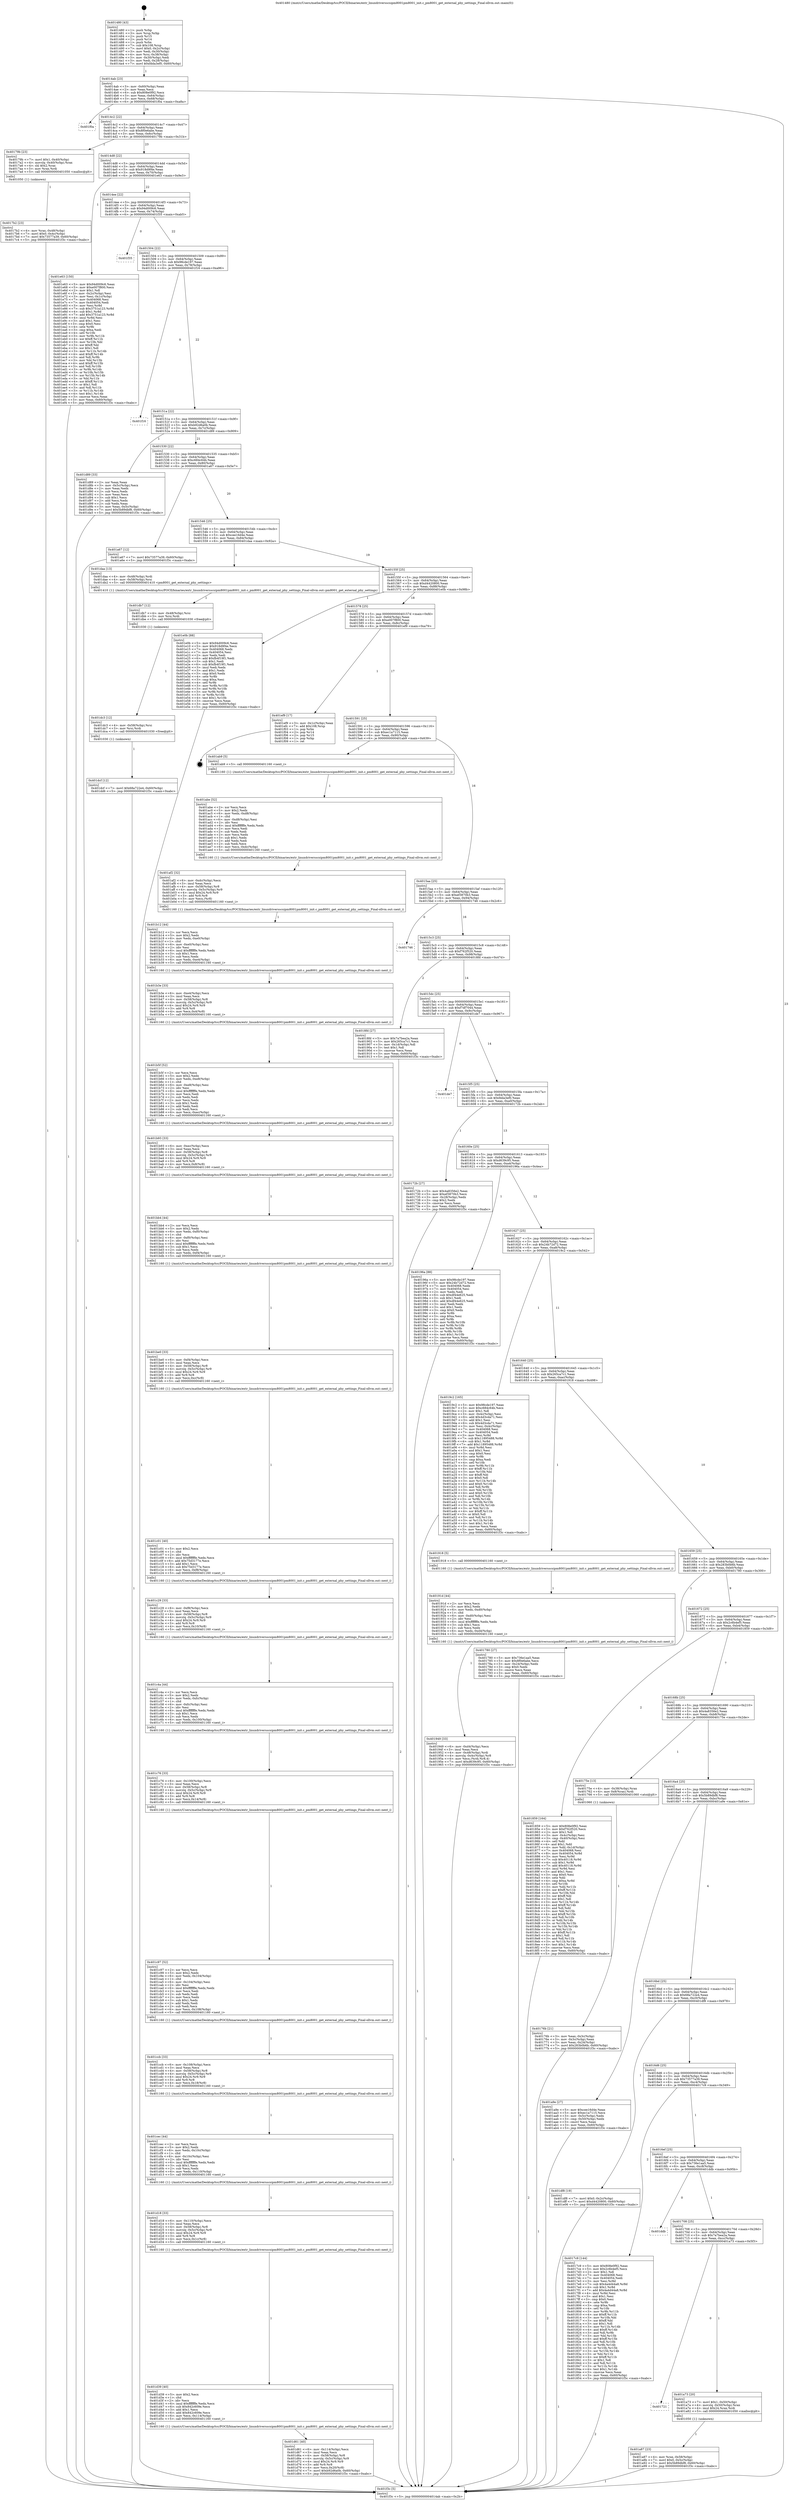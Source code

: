 digraph "0x401480" {
  label = "0x401480 (/mnt/c/Users/mathe/Desktop/tcc/POCII/binaries/extr_linuxdriversscsipm8001pm8001_init.c_pm8001_get_external_phy_settings_Final-ollvm.out::main(0))"
  labelloc = "t"
  node[shape=record]

  Entry [label="",width=0.3,height=0.3,shape=circle,fillcolor=black,style=filled]
  "0x4014ab" [label="{
     0x4014ab [23]\l
     | [instrs]\l
     &nbsp;&nbsp;0x4014ab \<+3\>: mov -0x60(%rbp),%eax\l
     &nbsp;&nbsp;0x4014ae \<+2\>: mov %eax,%ecx\l
     &nbsp;&nbsp;0x4014b0 \<+6\>: sub $0x808e0f92,%ecx\l
     &nbsp;&nbsp;0x4014b6 \<+3\>: mov %eax,-0x64(%rbp)\l
     &nbsp;&nbsp;0x4014b9 \<+3\>: mov %ecx,-0x68(%rbp)\l
     &nbsp;&nbsp;0x4014bc \<+6\>: je 0000000000401f0a \<main+0xa8a\>\l
  }"]
  "0x401f0a" [label="{
     0x401f0a\l
  }", style=dashed]
  "0x4014c2" [label="{
     0x4014c2 [22]\l
     | [instrs]\l
     &nbsp;&nbsp;0x4014c2 \<+5\>: jmp 00000000004014c7 \<main+0x47\>\l
     &nbsp;&nbsp;0x4014c7 \<+3\>: mov -0x64(%rbp),%eax\l
     &nbsp;&nbsp;0x4014ca \<+5\>: sub $0x8f0e6abe,%eax\l
     &nbsp;&nbsp;0x4014cf \<+3\>: mov %eax,-0x6c(%rbp)\l
     &nbsp;&nbsp;0x4014d2 \<+6\>: je 000000000040179b \<main+0x31b\>\l
  }"]
  Exit [label="",width=0.3,height=0.3,shape=circle,fillcolor=black,style=filled,peripheries=2]
  "0x40179b" [label="{
     0x40179b [23]\l
     | [instrs]\l
     &nbsp;&nbsp;0x40179b \<+7\>: movl $0x1,-0x40(%rbp)\l
     &nbsp;&nbsp;0x4017a2 \<+4\>: movslq -0x40(%rbp),%rax\l
     &nbsp;&nbsp;0x4017a6 \<+4\>: shl $0x2,%rax\l
     &nbsp;&nbsp;0x4017aa \<+3\>: mov %rax,%rdi\l
     &nbsp;&nbsp;0x4017ad \<+5\>: call 0000000000401050 \<malloc@plt\>\l
     | [calls]\l
     &nbsp;&nbsp;0x401050 \{1\} (unknown)\l
  }"]
  "0x4014d8" [label="{
     0x4014d8 [22]\l
     | [instrs]\l
     &nbsp;&nbsp;0x4014d8 \<+5\>: jmp 00000000004014dd \<main+0x5d\>\l
     &nbsp;&nbsp;0x4014dd \<+3\>: mov -0x64(%rbp),%eax\l
     &nbsp;&nbsp;0x4014e0 \<+5\>: sub $0x918d9f4e,%eax\l
     &nbsp;&nbsp;0x4014e5 \<+3\>: mov %eax,-0x70(%rbp)\l
     &nbsp;&nbsp;0x4014e8 \<+6\>: je 0000000000401e63 \<main+0x9e3\>\l
  }"]
  "0x401dcf" [label="{
     0x401dcf [12]\l
     | [instrs]\l
     &nbsp;&nbsp;0x401dcf \<+7\>: movl $0x68a722e4,-0x60(%rbp)\l
     &nbsp;&nbsp;0x401dd6 \<+5\>: jmp 0000000000401f3c \<main+0xabc\>\l
  }"]
  "0x401e63" [label="{
     0x401e63 [150]\l
     | [instrs]\l
     &nbsp;&nbsp;0x401e63 \<+5\>: mov $0x94d009c6,%eax\l
     &nbsp;&nbsp;0x401e68 \<+5\>: mov $0xe007f800,%ecx\l
     &nbsp;&nbsp;0x401e6d \<+2\>: mov $0x1,%dl\l
     &nbsp;&nbsp;0x401e6f \<+3\>: mov -0x2c(%rbp),%esi\l
     &nbsp;&nbsp;0x401e72 \<+3\>: mov %esi,-0x1c(%rbp)\l
     &nbsp;&nbsp;0x401e75 \<+7\>: mov 0x404068,%esi\l
     &nbsp;&nbsp;0x401e7c \<+7\>: mov 0x404054,%edi\l
     &nbsp;&nbsp;0x401e83 \<+3\>: mov %esi,%r8d\l
     &nbsp;&nbsp;0x401e86 \<+7\>: sub $0x3751a123,%r8d\l
     &nbsp;&nbsp;0x401e8d \<+4\>: sub $0x1,%r8d\l
     &nbsp;&nbsp;0x401e91 \<+7\>: add $0x3751a123,%r8d\l
     &nbsp;&nbsp;0x401e98 \<+4\>: imul %r8d,%esi\l
     &nbsp;&nbsp;0x401e9c \<+3\>: and $0x1,%esi\l
     &nbsp;&nbsp;0x401e9f \<+3\>: cmp $0x0,%esi\l
     &nbsp;&nbsp;0x401ea2 \<+4\>: sete %r9b\l
     &nbsp;&nbsp;0x401ea6 \<+3\>: cmp $0xa,%edi\l
     &nbsp;&nbsp;0x401ea9 \<+4\>: setl %r10b\l
     &nbsp;&nbsp;0x401ead \<+3\>: mov %r9b,%r11b\l
     &nbsp;&nbsp;0x401eb0 \<+4\>: xor $0xff,%r11b\l
     &nbsp;&nbsp;0x401eb4 \<+3\>: mov %r10b,%bl\l
     &nbsp;&nbsp;0x401eb7 \<+3\>: xor $0xff,%bl\l
     &nbsp;&nbsp;0x401eba \<+3\>: xor $0x1,%dl\l
     &nbsp;&nbsp;0x401ebd \<+3\>: mov %r11b,%r14b\l
     &nbsp;&nbsp;0x401ec0 \<+4\>: and $0xff,%r14b\l
     &nbsp;&nbsp;0x401ec4 \<+3\>: and %dl,%r9b\l
     &nbsp;&nbsp;0x401ec7 \<+3\>: mov %bl,%r15b\l
     &nbsp;&nbsp;0x401eca \<+4\>: and $0xff,%r15b\l
     &nbsp;&nbsp;0x401ece \<+3\>: and %dl,%r10b\l
     &nbsp;&nbsp;0x401ed1 \<+3\>: or %r9b,%r14b\l
     &nbsp;&nbsp;0x401ed4 \<+3\>: or %r10b,%r15b\l
     &nbsp;&nbsp;0x401ed7 \<+3\>: xor %r15b,%r14b\l
     &nbsp;&nbsp;0x401eda \<+3\>: or %bl,%r11b\l
     &nbsp;&nbsp;0x401edd \<+4\>: xor $0xff,%r11b\l
     &nbsp;&nbsp;0x401ee1 \<+3\>: or $0x1,%dl\l
     &nbsp;&nbsp;0x401ee4 \<+3\>: and %dl,%r11b\l
     &nbsp;&nbsp;0x401ee7 \<+3\>: or %r11b,%r14b\l
     &nbsp;&nbsp;0x401eea \<+4\>: test $0x1,%r14b\l
     &nbsp;&nbsp;0x401eee \<+3\>: cmovne %ecx,%eax\l
     &nbsp;&nbsp;0x401ef1 \<+3\>: mov %eax,-0x60(%rbp)\l
     &nbsp;&nbsp;0x401ef4 \<+5\>: jmp 0000000000401f3c \<main+0xabc\>\l
  }"]
  "0x4014ee" [label="{
     0x4014ee [22]\l
     | [instrs]\l
     &nbsp;&nbsp;0x4014ee \<+5\>: jmp 00000000004014f3 \<main+0x73\>\l
     &nbsp;&nbsp;0x4014f3 \<+3\>: mov -0x64(%rbp),%eax\l
     &nbsp;&nbsp;0x4014f6 \<+5\>: sub $0x94d009c6,%eax\l
     &nbsp;&nbsp;0x4014fb \<+3\>: mov %eax,-0x74(%rbp)\l
     &nbsp;&nbsp;0x4014fe \<+6\>: je 0000000000401f35 \<main+0xab5\>\l
  }"]
  "0x401dc3" [label="{
     0x401dc3 [12]\l
     | [instrs]\l
     &nbsp;&nbsp;0x401dc3 \<+4\>: mov -0x58(%rbp),%rsi\l
     &nbsp;&nbsp;0x401dc7 \<+3\>: mov %rsi,%rdi\l
     &nbsp;&nbsp;0x401dca \<+5\>: call 0000000000401030 \<free@plt\>\l
     | [calls]\l
     &nbsp;&nbsp;0x401030 \{1\} (unknown)\l
  }"]
  "0x401f35" [label="{
     0x401f35\l
  }", style=dashed]
  "0x401504" [label="{
     0x401504 [22]\l
     | [instrs]\l
     &nbsp;&nbsp;0x401504 \<+5\>: jmp 0000000000401509 \<main+0x89\>\l
     &nbsp;&nbsp;0x401509 \<+3\>: mov -0x64(%rbp),%eax\l
     &nbsp;&nbsp;0x40150c \<+5\>: sub $0x98cde197,%eax\l
     &nbsp;&nbsp;0x401511 \<+3\>: mov %eax,-0x78(%rbp)\l
     &nbsp;&nbsp;0x401514 \<+6\>: je 0000000000401f16 \<main+0xa96\>\l
  }"]
  "0x401db7" [label="{
     0x401db7 [12]\l
     | [instrs]\l
     &nbsp;&nbsp;0x401db7 \<+4\>: mov -0x48(%rbp),%rsi\l
     &nbsp;&nbsp;0x401dbb \<+3\>: mov %rsi,%rdi\l
     &nbsp;&nbsp;0x401dbe \<+5\>: call 0000000000401030 \<free@plt\>\l
     | [calls]\l
     &nbsp;&nbsp;0x401030 \{1\} (unknown)\l
  }"]
  "0x401f16" [label="{
     0x401f16\l
  }", style=dashed]
  "0x40151a" [label="{
     0x40151a [22]\l
     | [instrs]\l
     &nbsp;&nbsp;0x40151a \<+5\>: jmp 000000000040151f \<main+0x9f\>\l
     &nbsp;&nbsp;0x40151f \<+3\>: mov -0x64(%rbp),%eax\l
     &nbsp;&nbsp;0x401522 \<+5\>: sub $0xb92d6a0b,%eax\l
     &nbsp;&nbsp;0x401527 \<+3\>: mov %eax,-0x7c(%rbp)\l
     &nbsp;&nbsp;0x40152a \<+6\>: je 0000000000401d89 \<main+0x909\>\l
  }"]
  "0x401d61" [label="{
     0x401d61 [40]\l
     | [instrs]\l
     &nbsp;&nbsp;0x401d61 \<+6\>: mov -0x114(%rbp),%ecx\l
     &nbsp;&nbsp;0x401d67 \<+3\>: imul %eax,%ecx\l
     &nbsp;&nbsp;0x401d6a \<+4\>: mov -0x58(%rbp),%r8\l
     &nbsp;&nbsp;0x401d6e \<+4\>: movslq -0x5c(%rbp),%r9\l
     &nbsp;&nbsp;0x401d72 \<+4\>: imul $0x24,%r9,%r9\l
     &nbsp;&nbsp;0x401d76 \<+3\>: add %r9,%r8\l
     &nbsp;&nbsp;0x401d79 \<+4\>: mov %ecx,0x20(%r8)\l
     &nbsp;&nbsp;0x401d7d \<+7\>: movl $0xb92d6a0b,-0x60(%rbp)\l
     &nbsp;&nbsp;0x401d84 \<+5\>: jmp 0000000000401f3c \<main+0xabc\>\l
  }"]
  "0x401d89" [label="{
     0x401d89 [33]\l
     | [instrs]\l
     &nbsp;&nbsp;0x401d89 \<+2\>: xor %eax,%eax\l
     &nbsp;&nbsp;0x401d8b \<+3\>: mov -0x5c(%rbp),%ecx\l
     &nbsp;&nbsp;0x401d8e \<+2\>: mov %eax,%edx\l
     &nbsp;&nbsp;0x401d90 \<+2\>: sub %ecx,%edx\l
     &nbsp;&nbsp;0x401d92 \<+2\>: mov %eax,%ecx\l
     &nbsp;&nbsp;0x401d94 \<+3\>: sub $0x1,%ecx\l
     &nbsp;&nbsp;0x401d97 \<+2\>: add %ecx,%edx\l
     &nbsp;&nbsp;0x401d99 \<+2\>: sub %edx,%eax\l
     &nbsp;&nbsp;0x401d9b \<+3\>: mov %eax,-0x5c(%rbp)\l
     &nbsp;&nbsp;0x401d9e \<+7\>: movl $0x5b89dbf8,-0x60(%rbp)\l
     &nbsp;&nbsp;0x401da5 \<+5\>: jmp 0000000000401f3c \<main+0xabc\>\l
  }"]
  "0x401530" [label="{
     0x401530 [22]\l
     | [instrs]\l
     &nbsp;&nbsp;0x401530 \<+5\>: jmp 0000000000401535 \<main+0xb5\>\l
     &nbsp;&nbsp;0x401535 \<+3\>: mov -0x64(%rbp),%eax\l
     &nbsp;&nbsp;0x401538 \<+5\>: sub $0xc684c64b,%eax\l
     &nbsp;&nbsp;0x40153d \<+3\>: mov %eax,-0x80(%rbp)\l
     &nbsp;&nbsp;0x401540 \<+6\>: je 0000000000401a67 \<main+0x5e7\>\l
  }"]
  "0x401d39" [label="{
     0x401d39 [40]\l
     | [instrs]\l
     &nbsp;&nbsp;0x401d39 \<+5\>: mov $0x2,%ecx\l
     &nbsp;&nbsp;0x401d3e \<+1\>: cltd\l
     &nbsp;&nbsp;0x401d3f \<+2\>: idiv %ecx\l
     &nbsp;&nbsp;0x401d41 \<+6\>: imul $0xfffffffe,%edx,%ecx\l
     &nbsp;&nbsp;0x401d47 \<+6\>: sub $0x842c609e,%ecx\l
     &nbsp;&nbsp;0x401d4d \<+3\>: add $0x1,%ecx\l
     &nbsp;&nbsp;0x401d50 \<+6\>: add $0x842c609e,%ecx\l
     &nbsp;&nbsp;0x401d56 \<+6\>: mov %ecx,-0x114(%rbp)\l
     &nbsp;&nbsp;0x401d5c \<+5\>: call 0000000000401160 \<next_i\>\l
     | [calls]\l
     &nbsp;&nbsp;0x401160 \{1\} (/mnt/c/Users/mathe/Desktop/tcc/POCII/binaries/extr_linuxdriversscsipm8001pm8001_init.c_pm8001_get_external_phy_settings_Final-ollvm.out::next_i)\l
  }"]
  "0x401a67" [label="{
     0x401a67 [12]\l
     | [instrs]\l
     &nbsp;&nbsp;0x401a67 \<+7\>: movl $0x73577a39,-0x60(%rbp)\l
     &nbsp;&nbsp;0x401a6e \<+5\>: jmp 0000000000401f3c \<main+0xabc\>\l
  }"]
  "0x401546" [label="{
     0x401546 [25]\l
     | [instrs]\l
     &nbsp;&nbsp;0x401546 \<+5\>: jmp 000000000040154b \<main+0xcb\>\l
     &nbsp;&nbsp;0x40154b \<+3\>: mov -0x64(%rbp),%eax\l
     &nbsp;&nbsp;0x40154e \<+5\>: sub $0xcee16d4e,%eax\l
     &nbsp;&nbsp;0x401553 \<+6\>: mov %eax,-0x84(%rbp)\l
     &nbsp;&nbsp;0x401559 \<+6\>: je 0000000000401daa \<main+0x92a\>\l
  }"]
  "0x401d18" [label="{
     0x401d18 [33]\l
     | [instrs]\l
     &nbsp;&nbsp;0x401d18 \<+6\>: mov -0x110(%rbp),%ecx\l
     &nbsp;&nbsp;0x401d1e \<+3\>: imul %eax,%ecx\l
     &nbsp;&nbsp;0x401d21 \<+4\>: mov -0x58(%rbp),%r8\l
     &nbsp;&nbsp;0x401d25 \<+4\>: movslq -0x5c(%rbp),%r9\l
     &nbsp;&nbsp;0x401d29 \<+4\>: imul $0x24,%r9,%r9\l
     &nbsp;&nbsp;0x401d2d \<+3\>: add %r9,%r8\l
     &nbsp;&nbsp;0x401d30 \<+4\>: mov %ecx,0x1c(%r8)\l
     &nbsp;&nbsp;0x401d34 \<+5\>: call 0000000000401160 \<next_i\>\l
     | [calls]\l
     &nbsp;&nbsp;0x401160 \{1\} (/mnt/c/Users/mathe/Desktop/tcc/POCII/binaries/extr_linuxdriversscsipm8001pm8001_init.c_pm8001_get_external_phy_settings_Final-ollvm.out::next_i)\l
  }"]
  "0x401daa" [label="{
     0x401daa [13]\l
     | [instrs]\l
     &nbsp;&nbsp;0x401daa \<+4\>: mov -0x48(%rbp),%rdi\l
     &nbsp;&nbsp;0x401dae \<+4\>: mov -0x58(%rbp),%rsi\l
     &nbsp;&nbsp;0x401db2 \<+5\>: call 0000000000401410 \<pm8001_get_external_phy_settings\>\l
     | [calls]\l
     &nbsp;&nbsp;0x401410 \{1\} (/mnt/c/Users/mathe/Desktop/tcc/POCII/binaries/extr_linuxdriversscsipm8001pm8001_init.c_pm8001_get_external_phy_settings_Final-ollvm.out::pm8001_get_external_phy_settings)\l
  }"]
  "0x40155f" [label="{
     0x40155f [25]\l
     | [instrs]\l
     &nbsp;&nbsp;0x40155f \<+5\>: jmp 0000000000401564 \<main+0xe4\>\l
     &nbsp;&nbsp;0x401564 \<+3\>: mov -0x64(%rbp),%eax\l
     &nbsp;&nbsp;0x401567 \<+5\>: sub $0xd4420800,%eax\l
     &nbsp;&nbsp;0x40156c \<+6\>: mov %eax,-0x88(%rbp)\l
     &nbsp;&nbsp;0x401572 \<+6\>: je 0000000000401e0b \<main+0x98b\>\l
  }"]
  "0x401cec" [label="{
     0x401cec [44]\l
     | [instrs]\l
     &nbsp;&nbsp;0x401cec \<+2\>: xor %ecx,%ecx\l
     &nbsp;&nbsp;0x401cee \<+5\>: mov $0x2,%edx\l
     &nbsp;&nbsp;0x401cf3 \<+6\>: mov %edx,-0x10c(%rbp)\l
     &nbsp;&nbsp;0x401cf9 \<+1\>: cltd\l
     &nbsp;&nbsp;0x401cfa \<+6\>: mov -0x10c(%rbp),%esi\l
     &nbsp;&nbsp;0x401d00 \<+2\>: idiv %esi\l
     &nbsp;&nbsp;0x401d02 \<+6\>: imul $0xfffffffe,%edx,%edx\l
     &nbsp;&nbsp;0x401d08 \<+3\>: sub $0x1,%ecx\l
     &nbsp;&nbsp;0x401d0b \<+2\>: sub %ecx,%edx\l
     &nbsp;&nbsp;0x401d0d \<+6\>: mov %edx,-0x110(%rbp)\l
     &nbsp;&nbsp;0x401d13 \<+5\>: call 0000000000401160 \<next_i\>\l
     | [calls]\l
     &nbsp;&nbsp;0x401160 \{1\} (/mnt/c/Users/mathe/Desktop/tcc/POCII/binaries/extr_linuxdriversscsipm8001pm8001_init.c_pm8001_get_external_phy_settings_Final-ollvm.out::next_i)\l
  }"]
  "0x401e0b" [label="{
     0x401e0b [88]\l
     | [instrs]\l
     &nbsp;&nbsp;0x401e0b \<+5\>: mov $0x94d009c6,%eax\l
     &nbsp;&nbsp;0x401e10 \<+5\>: mov $0x918d9f4e,%ecx\l
     &nbsp;&nbsp;0x401e15 \<+7\>: mov 0x404068,%edx\l
     &nbsp;&nbsp;0x401e1c \<+7\>: mov 0x404054,%esi\l
     &nbsp;&nbsp;0x401e23 \<+2\>: mov %edx,%edi\l
     &nbsp;&nbsp;0x401e25 \<+6\>: add $0xfb4f19f1,%edi\l
     &nbsp;&nbsp;0x401e2b \<+3\>: sub $0x1,%edi\l
     &nbsp;&nbsp;0x401e2e \<+6\>: sub $0xfb4f19f1,%edi\l
     &nbsp;&nbsp;0x401e34 \<+3\>: imul %edi,%edx\l
     &nbsp;&nbsp;0x401e37 \<+3\>: and $0x1,%edx\l
     &nbsp;&nbsp;0x401e3a \<+3\>: cmp $0x0,%edx\l
     &nbsp;&nbsp;0x401e3d \<+4\>: sete %r8b\l
     &nbsp;&nbsp;0x401e41 \<+3\>: cmp $0xa,%esi\l
     &nbsp;&nbsp;0x401e44 \<+4\>: setl %r9b\l
     &nbsp;&nbsp;0x401e48 \<+3\>: mov %r8b,%r10b\l
     &nbsp;&nbsp;0x401e4b \<+3\>: and %r9b,%r10b\l
     &nbsp;&nbsp;0x401e4e \<+3\>: xor %r9b,%r8b\l
     &nbsp;&nbsp;0x401e51 \<+3\>: or %r8b,%r10b\l
     &nbsp;&nbsp;0x401e54 \<+4\>: test $0x1,%r10b\l
     &nbsp;&nbsp;0x401e58 \<+3\>: cmovne %ecx,%eax\l
     &nbsp;&nbsp;0x401e5b \<+3\>: mov %eax,-0x60(%rbp)\l
     &nbsp;&nbsp;0x401e5e \<+5\>: jmp 0000000000401f3c \<main+0xabc\>\l
  }"]
  "0x401578" [label="{
     0x401578 [25]\l
     | [instrs]\l
     &nbsp;&nbsp;0x401578 \<+5\>: jmp 000000000040157d \<main+0xfd\>\l
     &nbsp;&nbsp;0x40157d \<+3\>: mov -0x64(%rbp),%eax\l
     &nbsp;&nbsp;0x401580 \<+5\>: sub $0xe007f800,%eax\l
     &nbsp;&nbsp;0x401585 \<+6\>: mov %eax,-0x8c(%rbp)\l
     &nbsp;&nbsp;0x40158b \<+6\>: je 0000000000401ef9 \<main+0xa79\>\l
  }"]
  "0x401ccb" [label="{
     0x401ccb [33]\l
     | [instrs]\l
     &nbsp;&nbsp;0x401ccb \<+6\>: mov -0x108(%rbp),%ecx\l
     &nbsp;&nbsp;0x401cd1 \<+3\>: imul %eax,%ecx\l
     &nbsp;&nbsp;0x401cd4 \<+4\>: mov -0x58(%rbp),%r8\l
     &nbsp;&nbsp;0x401cd8 \<+4\>: movslq -0x5c(%rbp),%r9\l
     &nbsp;&nbsp;0x401cdc \<+4\>: imul $0x24,%r9,%r9\l
     &nbsp;&nbsp;0x401ce0 \<+3\>: add %r9,%r8\l
     &nbsp;&nbsp;0x401ce3 \<+4\>: mov %ecx,0x18(%r8)\l
     &nbsp;&nbsp;0x401ce7 \<+5\>: call 0000000000401160 \<next_i\>\l
     | [calls]\l
     &nbsp;&nbsp;0x401160 \{1\} (/mnt/c/Users/mathe/Desktop/tcc/POCII/binaries/extr_linuxdriversscsipm8001pm8001_init.c_pm8001_get_external_phy_settings_Final-ollvm.out::next_i)\l
  }"]
  "0x401ef9" [label="{
     0x401ef9 [17]\l
     | [instrs]\l
     &nbsp;&nbsp;0x401ef9 \<+3\>: mov -0x1c(%rbp),%eax\l
     &nbsp;&nbsp;0x401efc \<+7\>: add $0x108,%rsp\l
     &nbsp;&nbsp;0x401f03 \<+1\>: pop %rbx\l
     &nbsp;&nbsp;0x401f04 \<+2\>: pop %r14\l
     &nbsp;&nbsp;0x401f06 \<+2\>: pop %r15\l
     &nbsp;&nbsp;0x401f08 \<+1\>: pop %rbp\l
     &nbsp;&nbsp;0x401f09 \<+1\>: ret\l
  }"]
  "0x401591" [label="{
     0x401591 [25]\l
     | [instrs]\l
     &nbsp;&nbsp;0x401591 \<+5\>: jmp 0000000000401596 \<main+0x116\>\l
     &nbsp;&nbsp;0x401596 \<+3\>: mov -0x64(%rbp),%eax\l
     &nbsp;&nbsp;0x401599 \<+5\>: sub $0xec1a7115,%eax\l
     &nbsp;&nbsp;0x40159e \<+6\>: mov %eax,-0x90(%rbp)\l
     &nbsp;&nbsp;0x4015a4 \<+6\>: je 0000000000401ab9 \<main+0x639\>\l
  }"]
  "0x401c97" [label="{
     0x401c97 [52]\l
     | [instrs]\l
     &nbsp;&nbsp;0x401c97 \<+2\>: xor %ecx,%ecx\l
     &nbsp;&nbsp;0x401c99 \<+5\>: mov $0x2,%edx\l
     &nbsp;&nbsp;0x401c9e \<+6\>: mov %edx,-0x104(%rbp)\l
     &nbsp;&nbsp;0x401ca4 \<+1\>: cltd\l
     &nbsp;&nbsp;0x401ca5 \<+6\>: mov -0x104(%rbp),%esi\l
     &nbsp;&nbsp;0x401cab \<+2\>: idiv %esi\l
     &nbsp;&nbsp;0x401cad \<+6\>: imul $0xfffffffe,%edx,%edx\l
     &nbsp;&nbsp;0x401cb3 \<+2\>: mov %ecx,%edi\l
     &nbsp;&nbsp;0x401cb5 \<+2\>: sub %edx,%edi\l
     &nbsp;&nbsp;0x401cb7 \<+2\>: mov %ecx,%edx\l
     &nbsp;&nbsp;0x401cb9 \<+3\>: sub $0x1,%edx\l
     &nbsp;&nbsp;0x401cbc \<+2\>: add %edx,%edi\l
     &nbsp;&nbsp;0x401cbe \<+2\>: sub %edi,%ecx\l
     &nbsp;&nbsp;0x401cc0 \<+6\>: mov %ecx,-0x108(%rbp)\l
     &nbsp;&nbsp;0x401cc6 \<+5\>: call 0000000000401160 \<next_i\>\l
     | [calls]\l
     &nbsp;&nbsp;0x401160 \{1\} (/mnt/c/Users/mathe/Desktop/tcc/POCII/binaries/extr_linuxdriversscsipm8001pm8001_init.c_pm8001_get_external_phy_settings_Final-ollvm.out::next_i)\l
  }"]
  "0x401ab9" [label="{
     0x401ab9 [5]\l
     | [instrs]\l
     &nbsp;&nbsp;0x401ab9 \<+5\>: call 0000000000401160 \<next_i\>\l
     | [calls]\l
     &nbsp;&nbsp;0x401160 \{1\} (/mnt/c/Users/mathe/Desktop/tcc/POCII/binaries/extr_linuxdriversscsipm8001pm8001_init.c_pm8001_get_external_phy_settings_Final-ollvm.out::next_i)\l
  }"]
  "0x4015aa" [label="{
     0x4015aa [25]\l
     | [instrs]\l
     &nbsp;&nbsp;0x4015aa \<+5\>: jmp 00000000004015af \<main+0x12f\>\l
     &nbsp;&nbsp;0x4015af \<+3\>: mov -0x64(%rbp),%eax\l
     &nbsp;&nbsp;0x4015b2 \<+5\>: sub $0xef3870b3,%eax\l
     &nbsp;&nbsp;0x4015b7 \<+6\>: mov %eax,-0x94(%rbp)\l
     &nbsp;&nbsp;0x4015bd \<+6\>: je 0000000000401746 \<main+0x2c6\>\l
  }"]
  "0x401c76" [label="{
     0x401c76 [33]\l
     | [instrs]\l
     &nbsp;&nbsp;0x401c76 \<+6\>: mov -0x100(%rbp),%ecx\l
     &nbsp;&nbsp;0x401c7c \<+3\>: imul %eax,%ecx\l
     &nbsp;&nbsp;0x401c7f \<+4\>: mov -0x58(%rbp),%r8\l
     &nbsp;&nbsp;0x401c83 \<+4\>: movslq -0x5c(%rbp),%r9\l
     &nbsp;&nbsp;0x401c87 \<+4\>: imul $0x24,%r9,%r9\l
     &nbsp;&nbsp;0x401c8b \<+3\>: add %r9,%r8\l
     &nbsp;&nbsp;0x401c8e \<+4\>: mov %ecx,0x14(%r8)\l
     &nbsp;&nbsp;0x401c92 \<+5\>: call 0000000000401160 \<next_i\>\l
     | [calls]\l
     &nbsp;&nbsp;0x401160 \{1\} (/mnt/c/Users/mathe/Desktop/tcc/POCII/binaries/extr_linuxdriversscsipm8001pm8001_init.c_pm8001_get_external_phy_settings_Final-ollvm.out::next_i)\l
  }"]
  "0x401746" [label="{
     0x401746\l
  }", style=dashed]
  "0x4015c3" [label="{
     0x4015c3 [25]\l
     | [instrs]\l
     &nbsp;&nbsp;0x4015c3 \<+5\>: jmp 00000000004015c8 \<main+0x148\>\l
     &nbsp;&nbsp;0x4015c8 \<+3\>: mov -0x64(%rbp),%eax\l
     &nbsp;&nbsp;0x4015cb \<+5\>: sub $0xf762f520,%eax\l
     &nbsp;&nbsp;0x4015d0 \<+6\>: mov %eax,-0x98(%rbp)\l
     &nbsp;&nbsp;0x4015d6 \<+6\>: je 00000000004018fd \<main+0x47d\>\l
  }"]
  "0x401c4a" [label="{
     0x401c4a [44]\l
     | [instrs]\l
     &nbsp;&nbsp;0x401c4a \<+2\>: xor %ecx,%ecx\l
     &nbsp;&nbsp;0x401c4c \<+5\>: mov $0x2,%edx\l
     &nbsp;&nbsp;0x401c51 \<+6\>: mov %edx,-0xfc(%rbp)\l
     &nbsp;&nbsp;0x401c57 \<+1\>: cltd\l
     &nbsp;&nbsp;0x401c58 \<+6\>: mov -0xfc(%rbp),%esi\l
     &nbsp;&nbsp;0x401c5e \<+2\>: idiv %esi\l
     &nbsp;&nbsp;0x401c60 \<+6\>: imul $0xfffffffe,%edx,%edx\l
     &nbsp;&nbsp;0x401c66 \<+3\>: sub $0x1,%ecx\l
     &nbsp;&nbsp;0x401c69 \<+2\>: sub %ecx,%edx\l
     &nbsp;&nbsp;0x401c6b \<+6\>: mov %edx,-0x100(%rbp)\l
     &nbsp;&nbsp;0x401c71 \<+5\>: call 0000000000401160 \<next_i\>\l
     | [calls]\l
     &nbsp;&nbsp;0x401160 \{1\} (/mnt/c/Users/mathe/Desktop/tcc/POCII/binaries/extr_linuxdriversscsipm8001pm8001_init.c_pm8001_get_external_phy_settings_Final-ollvm.out::next_i)\l
  }"]
  "0x4018fd" [label="{
     0x4018fd [27]\l
     | [instrs]\l
     &nbsp;&nbsp;0x4018fd \<+5\>: mov $0x7a7bea2a,%eax\l
     &nbsp;&nbsp;0x401902 \<+5\>: mov $0x265ca7c1,%ecx\l
     &nbsp;&nbsp;0x401907 \<+3\>: mov -0x1d(%rbp),%dl\l
     &nbsp;&nbsp;0x40190a \<+3\>: test $0x1,%dl\l
     &nbsp;&nbsp;0x40190d \<+3\>: cmovne %ecx,%eax\l
     &nbsp;&nbsp;0x401910 \<+3\>: mov %eax,-0x60(%rbp)\l
     &nbsp;&nbsp;0x401913 \<+5\>: jmp 0000000000401f3c \<main+0xabc\>\l
  }"]
  "0x4015dc" [label="{
     0x4015dc [25]\l
     | [instrs]\l
     &nbsp;&nbsp;0x4015dc \<+5\>: jmp 00000000004015e1 \<main+0x161\>\l
     &nbsp;&nbsp;0x4015e1 \<+3\>: mov -0x64(%rbp),%eax\l
     &nbsp;&nbsp;0x4015e4 \<+5\>: sub $0xf7df7044,%eax\l
     &nbsp;&nbsp;0x4015e9 \<+6\>: mov %eax,-0x9c(%rbp)\l
     &nbsp;&nbsp;0x4015ef \<+6\>: je 0000000000401de7 \<main+0x967\>\l
  }"]
  "0x401c29" [label="{
     0x401c29 [33]\l
     | [instrs]\l
     &nbsp;&nbsp;0x401c29 \<+6\>: mov -0xf8(%rbp),%ecx\l
     &nbsp;&nbsp;0x401c2f \<+3\>: imul %eax,%ecx\l
     &nbsp;&nbsp;0x401c32 \<+4\>: mov -0x58(%rbp),%r8\l
     &nbsp;&nbsp;0x401c36 \<+4\>: movslq -0x5c(%rbp),%r9\l
     &nbsp;&nbsp;0x401c3a \<+4\>: imul $0x24,%r9,%r9\l
     &nbsp;&nbsp;0x401c3e \<+3\>: add %r9,%r8\l
     &nbsp;&nbsp;0x401c41 \<+4\>: mov %ecx,0x10(%r8)\l
     &nbsp;&nbsp;0x401c45 \<+5\>: call 0000000000401160 \<next_i\>\l
     | [calls]\l
     &nbsp;&nbsp;0x401160 \{1\} (/mnt/c/Users/mathe/Desktop/tcc/POCII/binaries/extr_linuxdriversscsipm8001pm8001_init.c_pm8001_get_external_phy_settings_Final-ollvm.out::next_i)\l
  }"]
  "0x401de7" [label="{
     0x401de7\l
  }", style=dashed]
  "0x4015f5" [label="{
     0x4015f5 [25]\l
     | [instrs]\l
     &nbsp;&nbsp;0x4015f5 \<+5\>: jmp 00000000004015fa \<main+0x17a\>\l
     &nbsp;&nbsp;0x4015fa \<+3\>: mov -0x64(%rbp),%eax\l
     &nbsp;&nbsp;0x4015fd \<+5\>: sub $0xfdda3ef0,%eax\l
     &nbsp;&nbsp;0x401602 \<+6\>: mov %eax,-0xa0(%rbp)\l
     &nbsp;&nbsp;0x401608 \<+6\>: je 000000000040172b \<main+0x2ab\>\l
  }"]
  "0x401c01" [label="{
     0x401c01 [40]\l
     | [instrs]\l
     &nbsp;&nbsp;0x401c01 \<+5\>: mov $0x2,%ecx\l
     &nbsp;&nbsp;0x401c06 \<+1\>: cltd\l
     &nbsp;&nbsp;0x401c07 \<+2\>: idiv %ecx\l
     &nbsp;&nbsp;0x401c09 \<+6\>: imul $0xfffffffe,%edx,%ecx\l
     &nbsp;&nbsp;0x401c0f \<+6\>: add $0x75d3177e,%ecx\l
     &nbsp;&nbsp;0x401c15 \<+3\>: add $0x1,%ecx\l
     &nbsp;&nbsp;0x401c18 \<+6\>: sub $0x75d3177e,%ecx\l
     &nbsp;&nbsp;0x401c1e \<+6\>: mov %ecx,-0xf8(%rbp)\l
     &nbsp;&nbsp;0x401c24 \<+5\>: call 0000000000401160 \<next_i\>\l
     | [calls]\l
     &nbsp;&nbsp;0x401160 \{1\} (/mnt/c/Users/mathe/Desktop/tcc/POCII/binaries/extr_linuxdriversscsipm8001pm8001_init.c_pm8001_get_external_phy_settings_Final-ollvm.out::next_i)\l
  }"]
  "0x40172b" [label="{
     0x40172b [27]\l
     | [instrs]\l
     &nbsp;&nbsp;0x40172b \<+5\>: mov $0x4a8356e2,%eax\l
     &nbsp;&nbsp;0x401730 \<+5\>: mov $0xef3870b3,%ecx\l
     &nbsp;&nbsp;0x401735 \<+3\>: mov -0x28(%rbp),%edx\l
     &nbsp;&nbsp;0x401738 \<+3\>: cmp $0x2,%edx\l
     &nbsp;&nbsp;0x40173b \<+3\>: cmovne %ecx,%eax\l
     &nbsp;&nbsp;0x40173e \<+3\>: mov %eax,-0x60(%rbp)\l
     &nbsp;&nbsp;0x401741 \<+5\>: jmp 0000000000401f3c \<main+0xabc\>\l
  }"]
  "0x40160e" [label="{
     0x40160e [25]\l
     | [instrs]\l
     &nbsp;&nbsp;0x40160e \<+5\>: jmp 0000000000401613 \<main+0x193\>\l
     &nbsp;&nbsp;0x401613 \<+3\>: mov -0x64(%rbp),%eax\l
     &nbsp;&nbsp;0x401616 \<+5\>: sub $0xd639c95,%eax\l
     &nbsp;&nbsp;0x40161b \<+6\>: mov %eax,-0xa4(%rbp)\l
     &nbsp;&nbsp;0x401621 \<+6\>: je 000000000040196a \<main+0x4ea\>\l
  }"]
  "0x401f3c" [label="{
     0x401f3c [5]\l
     | [instrs]\l
     &nbsp;&nbsp;0x401f3c \<+5\>: jmp 00000000004014ab \<main+0x2b\>\l
  }"]
  "0x401480" [label="{
     0x401480 [43]\l
     | [instrs]\l
     &nbsp;&nbsp;0x401480 \<+1\>: push %rbp\l
     &nbsp;&nbsp;0x401481 \<+3\>: mov %rsp,%rbp\l
     &nbsp;&nbsp;0x401484 \<+2\>: push %r15\l
     &nbsp;&nbsp;0x401486 \<+2\>: push %r14\l
     &nbsp;&nbsp;0x401488 \<+1\>: push %rbx\l
     &nbsp;&nbsp;0x401489 \<+7\>: sub $0x108,%rsp\l
     &nbsp;&nbsp;0x401490 \<+7\>: movl $0x0,-0x2c(%rbp)\l
     &nbsp;&nbsp;0x401497 \<+3\>: mov %edi,-0x30(%rbp)\l
     &nbsp;&nbsp;0x40149a \<+4\>: mov %rsi,-0x38(%rbp)\l
     &nbsp;&nbsp;0x40149e \<+3\>: mov -0x30(%rbp),%edi\l
     &nbsp;&nbsp;0x4014a1 \<+3\>: mov %edi,-0x28(%rbp)\l
     &nbsp;&nbsp;0x4014a4 \<+7\>: movl $0xfdda3ef0,-0x60(%rbp)\l
  }"]
  "0x401be0" [label="{
     0x401be0 [33]\l
     | [instrs]\l
     &nbsp;&nbsp;0x401be0 \<+6\>: mov -0xf4(%rbp),%ecx\l
     &nbsp;&nbsp;0x401be6 \<+3\>: imul %eax,%ecx\l
     &nbsp;&nbsp;0x401be9 \<+4\>: mov -0x58(%rbp),%r8\l
     &nbsp;&nbsp;0x401bed \<+4\>: movslq -0x5c(%rbp),%r9\l
     &nbsp;&nbsp;0x401bf1 \<+4\>: imul $0x24,%r9,%r9\l
     &nbsp;&nbsp;0x401bf5 \<+3\>: add %r9,%r8\l
     &nbsp;&nbsp;0x401bf8 \<+4\>: mov %ecx,0xc(%r8)\l
     &nbsp;&nbsp;0x401bfc \<+5\>: call 0000000000401160 \<next_i\>\l
     | [calls]\l
     &nbsp;&nbsp;0x401160 \{1\} (/mnt/c/Users/mathe/Desktop/tcc/POCII/binaries/extr_linuxdriversscsipm8001pm8001_init.c_pm8001_get_external_phy_settings_Final-ollvm.out::next_i)\l
  }"]
  "0x40196a" [label="{
     0x40196a [88]\l
     | [instrs]\l
     &nbsp;&nbsp;0x40196a \<+5\>: mov $0x98cde197,%eax\l
     &nbsp;&nbsp;0x40196f \<+5\>: mov $0x24b72d72,%ecx\l
     &nbsp;&nbsp;0x401974 \<+7\>: mov 0x404068,%edx\l
     &nbsp;&nbsp;0x40197b \<+7\>: mov 0x404054,%esi\l
     &nbsp;&nbsp;0x401982 \<+2\>: mov %edx,%edi\l
     &nbsp;&nbsp;0x401984 \<+6\>: sub $0xdf44e625,%edi\l
     &nbsp;&nbsp;0x40198a \<+3\>: sub $0x1,%edi\l
     &nbsp;&nbsp;0x40198d \<+6\>: add $0xdf44e625,%edi\l
     &nbsp;&nbsp;0x401993 \<+3\>: imul %edi,%edx\l
     &nbsp;&nbsp;0x401996 \<+3\>: and $0x1,%edx\l
     &nbsp;&nbsp;0x401999 \<+3\>: cmp $0x0,%edx\l
     &nbsp;&nbsp;0x40199c \<+4\>: sete %r8b\l
     &nbsp;&nbsp;0x4019a0 \<+3\>: cmp $0xa,%esi\l
     &nbsp;&nbsp;0x4019a3 \<+4\>: setl %r9b\l
     &nbsp;&nbsp;0x4019a7 \<+3\>: mov %r8b,%r10b\l
     &nbsp;&nbsp;0x4019aa \<+3\>: and %r9b,%r10b\l
     &nbsp;&nbsp;0x4019ad \<+3\>: xor %r9b,%r8b\l
     &nbsp;&nbsp;0x4019b0 \<+3\>: or %r8b,%r10b\l
     &nbsp;&nbsp;0x4019b3 \<+4\>: test $0x1,%r10b\l
     &nbsp;&nbsp;0x4019b7 \<+3\>: cmovne %ecx,%eax\l
     &nbsp;&nbsp;0x4019ba \<+3\>: mov %eax,-0x60(%rbp)\l
     &nbsp;&nbsp;0x4019bd \<+5\>: jmp 0000000000401f3c \<main+0xabc\>\l
  }"]
  "0x401627" [label="{
     0x401627 [25]\l
     | [instrs]\l
     &nbsp;&nbsp;0x401627 \<+5\>: jmp 000000000040162c \<main+0x1ac\>\l
     &nbsp;&nbsp;0x40162c \<+3\>: mov -0x64(%rbp),%eax\l
     &nbsp;&nbsp;0x40162f \<+5\>: sub $0x24b72d72,%eax\l
     &nbsp;&nbsp;0x401634 \<+6\>: mov %eax,-0xa8(%rbp)\l
     &nbsp;&nbsp;0x40163a \<+6\>: je 00000000004019c2 \<main+0x542\>\l
  }"]
  "0x401bb4" [label="{
     0x401bb4 [44]\l
     | [instrs]\l
     &nbsp;&nbsp;0x401bb4 \<+2\>: xor %ecx,%ecx\l
     &nbsp;&nbsp;0x401bb6 \<+5\>: mov $0x2,%edx\l
     &nbsp;&nbsp;0x401bbb \<+6\>: mov %edx,-0xf0(%rbp)\l
     &nbsp;&nbsp;0x401bc1 \<+1\>: cltd\l
     &nbsp;&nbsp;0x401bc2 \<+6\>: mov -0xf0(%rbp),%esi\l
     &nbsp;&nbsp;0x401bc8 \<+2\>: idiv %esi\l
     &nbsp;&nbsp;0x401bca \<+6\>: imul $0xfffffffe,%edx,%edx\l
     &nbsp;&nbsp;0x401bd0 \<+3\>: sub $0x1,%ecx\l
     &nbsp;&nbsp;0x401bd3 \<+2\>: sub %ecx,%edx\l
     &nbsp;&nbsp;0x401bd5 \<+6\>: mov %edx,-0xf4(%rbp)\l
     &nbsp;&nbsp;0x401bdb \<+5\>: call 0000000000401160 \<next_i\>\l
     | [calls]\l
     &nbsp;&nbsp;0x401160 \{1\} (/mnt/c/Users/mathe/Desktop/tcc/POCII/binaries/extr_linuxdriversscsipm8001pm8001_init.c_pm8001_get_external_phy_settings_Final-ollvm.out::next_i)\l
  }"]
  "0x4019c2" [label="{
     0x4019c2 [165]\l
     | [instrs]\l
     &nbsp;&nbsp;0x4019c2 \<+5\>: mov $0x98cde197,%eax\l
     &nbsp;&nbsp;0x4019c7 \<+5\>: mov $0xc684c64b,%ecx\l
     &nbsp;&nbsp;0x4019cc \<+2\>: mov $0x1,%dl\l
     &nbsp;&nbsp;0x4019ce \<+3\>: mov -0x4c(%rbp),%esi\l
     &nbsp;&nbsp;0x4019d1 \<+6\>: add $0x4d3cda71,%esi\l
     &nbsp;&nbsp;0x4019d7 \<+3\>: add $0x1,%esi\l
     &nbsp;&nbsp;0x4019da \<+6\>: sub $0x4d3cda71,%esi\l
     &nbsp;&nbsp;0x4019e0 \<+3\>: mov %esi,-0x4c(%rbp)\l
     &nbsp;&nbsp;0x4019e3 \<+7\>: mov 0x404068,%esi\l
     &nbsp;&nbsp;0x4019ea \<+7\>: mov 0x404054,%edi\l
     &nbsp;&nbsp;0x4019f1 \<+3\>: mov %esi,%r8d\l
     &nbsp;&nbsp;0x4019f4 \<+7\>: sub $0x11895488,%r8d\l
     &nbsp;&nbsp;0x4019fb \<+4\>: sub $0x1,%r8d\l
     &nbsp;&nbsp;0x4019ff \<+7\>: add $0x11895488,%r8d\l
     &nbsp;&nbsp;0x401a06 \<+4\>: imul %r8d,%esi\l
     &nbsp;&nbsp;0x401a0a \<+3\>: and $0x1,%esi\l
     &nbsp;&nbsp;0x401a0d \<+3\>: cmp $0x0,%esi\l
     &nbsp;&nbsp;0x401a10 \<+4\>: sete %r9b\l
     &nbsp;&nbsp;0x401a14 \<+3\>: cmp $0xa,%edi\l
     &nbsp;&nbsp;0x401a17 \<+4\>: setl %r10b\l
     &nbsp;&nbsp;0x401a1b \<+3\>: mov %r9b,%r11b\l
     &nbsp;&nbsp;0x401a1e \<+4\>: xor $0xff,%r11b\l
     &nbsp;&nbsp;0x401a22 \<+3\>: mov %r10b,%bl\l
     &nbsp;&nbsp;0x401a25 \<+3\>: xor $0xff,%bl\l
     &nbsp;&nbsp;0x401a28 \<+3\>: xor $0x0,%dl\l
     &nbsp;&nbsp;0x401a2b \<+3\>: mov %r11b,%r14b\l
     &nbsp;&nbsp;0x401a2e \<+4\>: and $0x0,%r14b\l
     &nbsp;&nbsp;0x401a32 \<+3\>: and %dl,%r9b\l
     &nbsp;&nbsp;0x401a35 \<+3\>: mov %bl,%r15b\l
     &nbsp;&nbsp;0x401a38 \<+4\>: and $0x0,%r15b\l
     &nbsp;&nbsp;0x401a3c \<+3\>: and %dl,%r10b\l
     &nbsp;&nbsp;0x401a3f \<+3\>: or %r9b,%r14b\l
     &nbsp;&nbsp;0x401a42 \<+3\>: or %r10b,%r15b\l
     &nbsp;&nbsp;0x401a45 \<+3\>: xor %r15b,%r14b\l
     &nbsp;&nbsp;0x401a48 \<+3\>: or %bl,%r11b\l
     &nbsp;&nbsp;0x401a4b \<+4\>: xor $0xff,%r11b\l
     &nbsp;&nbsp;0x401a4f \<+3\>: or $0x0,%dl\l
     &nbsp;&nbsp;0x401a52 \<+3\>: and %dl,%r11b\l
     &nbsp;&nbsp;0x401a55 \<+3\>: or %r11b,%r14b\l
     &nbsp;&nbsp;0x401a58 \<+4\>: test $0x1,%r14b\l
     &nbsp;&nbsp;0x401a5c \<+3\>: cmovne %ecx,%eax\l
     &nbsp;&nbsp;0x401a5f \<+3\>: mov %eax,-0x60(%rbp)\l
     &nbsp;&nbsp;0x401a62 \<+5\>: jmp 0000000000401f3c \<main+0xabc\>\l
  }"]
  "0x401640" [label="{
     0x401640 [25]\l
     | [instrs]\l
     &nbsp;&nbsp;0x401640 \<+5\>: jmp 0000000000401645 \<main+0x1c5\>\l
     &nbsp;&nbsp;0x401645 \<+3\>: mov -0x64(%rbp),%eax\l
     &nbsp;&nbsp;0x401648 \<+5\>: sub $0x265ca7c1,%eax\l
     &nbsp;&nbsp;0x40164d \<+6\>: mov %eax,-0xac(%rbp)\l
     &nbsp;&nbsp;0x401653 \<+6\>: je 0000000000401918 \<main+0x498\>\l
  }"]
  "0x401b93" [label="{
     0x401b93 [33]\l
     | [instrs]\l
     &nbsp;&nbsp;0x401b93 \<+6\>: mov -0xec(%rbp),%ecx\l
     &nbsp;&nbsp;0x401b99 \<+3\>: imul %eax,%ecx\l
     &nbsp;&nbsp;0x401b9c \<+4\>: mov -0x58(%rbp),%r8\l
     &nbsp;&nbsp;0x401ba0 \<+4\>: movslq -0x5c(%rbp),%r9\l
     &nbsp;&nbsp;0x401ba4 \<+4\>: imul $0x24,%r9,%r9\l
     &nbsp;&nbsp;0x401ba8 \<+3\>: add %r9,%r8\l
     &nbsp;&nbsp;0x401bab \<+4\>: mov %ecx,0x8(%r8)\l
     &nbsp;&nbsp;0x401baf \<+5\>: call 0000000000401160 \<next_i\>\l
     | [calls]\l
     &nbsp;&nbsp;0x401160 \{1\} (/mnt/c/Users/mathe/Desktop/tcc/POCII/binaries/extr_linuxdriversscsipm8001pm8001_init.c_pm8001_get_external_phy_settings_Final-ollvm.out::next_i)\l
  }"]
  "0x401918" [label="{
     0x401918 [5]\l
     | [instrs]\l
     &nbsp;&nbsp;0x401918 \<+5\>: call 0000000000401160 \<next_i\>\l
     | [calls]\l
     &nbsp;&nbsp;0x401160 \{1\} (/mnt/c/Users/mathe/Desktop/tcc/POCII/binaries/extr_linuxdriversscsipm8001pm8001_init.c_pm8001_get_external_phy_settings_Final-ollvm.out::next_i)\l
  }"]
  "0x401659" [label="{
     0x401659 [25]\l
     | [instrs]\l
     &nbsp;&nbsp;0x401659 \<+5\>: jmp 000000000040165e \<main+0x1de\>\l
     &nbsp;&nbsp;0x40165e \<+3\>: mov -0x64(%rbp),%eax\l
     &nbsp;&nbsp;0x401661 \<+5\>: sub $0x283b0b6b,%eax\l
     &nbsp;&nbsp;0x401666 \<+6\>: mov %eax,-0xb0(%rbp)\l
     &nbsp;&nbsp;0x40166c \<+6\>: je 0000000000401780 \<main+0x300\>\l
  }"]
  "0x401b5f" [label="{
     0x401b5f [52]\l
     | [instrs]\l
     &nbsp;&nbsp;0x401b5f \<+2\>: xor %ecx,%ecx\l
     &nbsp;&nbsp;0x401b61 \<+5\>: mov $0x2,%edx\l
     &nbsp;&nbsp;0x401b66 \<+6\>: mov %edx,-0xe8(%rbp)\l
     &nbsp;&nbsp;0x401b6c \<+1\>: cltd\l
     &nbsp;&nbsp;0x401b6d \<+6\>: mov -0xe8(%rbp),%esi\l
     &nbsp;&nbsp;0x401b73 \<+2\>: idiv %esi\l
     &nbsp;&nbsp;0x401b75 \<+6\>: imul $0xfffffffe,%edx,%edx\l
     &nbsp;&nbsp;0x401b7b \<+2\>: mov %ecx,%edi\l
     &nbsp;&nbsp;0x401b7d \<+2\>: sub %edx,%edi\l
     &nbsp;&nbsp;0x401b7f \<+2\>: mov %ecx,%edx\l
     &nbsp;&nbsp;0x401b81 \<+3\>: sub $0x1,%edx\l
     &nbsp;&nbsp;0x401b84 \<+2\>: add %edx,%edi\l
     &nbsp;&nbsp;0x401b86 \<+2\>: sub %edi,%ecx\l
     &nbsp;&nbsp;0x401b88 \<+6\>: mov %ecx,-0xec(%rbp)\l
     &nbsp;&nbsp;0x401b8e \<+5\>: call 0000000000401160 \<next_i\>\l
     | [calls]\l
     &nbsp;&nbsp;0x401160 \{1\} (/mnt/c/Users/mathe/Desktop/tcc/POCII/binaries/extr_linuxdriversscsipm8001pm8001_init.c_pm8001_get_external_phy_settings_Final-ollvm.out::next_i)\l
  }"]
  "0x401780" [label="{
     0x401780 [27]\l
     | [instrs]\l
     &nbsp;&nbsp;0x401780 \<+5\>: mov $0x736e1aa5,%eax\l
     &nbsp;&nbsp;0x401785 \<+5\>: mov $0x8f0e6abe,%ecx\l
     &nbsp;&nbsp;0x40178a \<+3\>: mov -0x24(%rbp),%edx\l
     &nbsp;&nbsp;0x40178d \<+3\>: cmp $0x0,%edx\l
     &nbsp;&nbsp;0x401790 \<+3\>: cmove %ecx,%eax\l
     &nbsp;&nbsp;0x401793 \<+3\>: mov %eax,-0x60(%rbp)\l
     &nbsp;&nbsp;0x401796 \<+5\>: jmp 0000000000401f3c \<main+0xabc\>\l
  }"]
  "0x401672" [label="{
     0x401672 [25]\l
     | [instrs]\l
     &nbsp;&nbsp;0x401672 \<+5\>: jmp 0000000000401677 \<main+0x1f7\>\l
     &nbsp;&nbsp;0x401677 \<+3\>: mov -0x64(%rbp),%eax\l
     &nbsp;&nbsp;0x40167a \<+5\>: sub $0x2c6b4ef5,%eax\l
     &nbsp;&nbsp;0x40167f \<+6\>: mov %eax,-0xb4(%rbp)\l
     &nbsp;&nbsp;0x401685 \<+6\>: je 0000000000401859 \<main+0x3d9\>\l
  }"]
  "0x401b3e" [label="{
     0x401b3e [33]\l
     | [instrs]\l
     &nbsp;&nbsp;0x401b3e \<+6\>: mov -0xe4(%rbp),%ecx\l
     &nbsp;&nbsp;0x401b44 \<+3\>: imul %eax,%ecx\l
     &nbsp;&nbsp;0x401b47 \<+4\>: mov -0x58(%rbp),%r8\l
     &nbsp;&nbsp;0x401b4b \<+4\>: movslq -0x5c(%rbp),%r9\l
     &nbsp;&nbsp;0x401b4f \<+4\>: imul $0x24,%r9,%r9\l
     &nbsp;&nbsp;0x401b53 \<+3\>: add %r9,%r8\l
     &nbsp;&nbsp;0x401b56 \<+4\>: mov %ecx,0x4(%r8)\l
     &nbsp;&nbsp;0x401b5a \<+5\>: call 0000000000401160 \<next_i\>\l
     | [calls]\l
     &nbsp;&nbsp;0x401160 \{1\} (/mnt/c/Users/mathe/Desktop/tcc/POCII/binaries/extr_linuxdriversscsipm8001pm8001_init.c_pm8001_get_external_phy_settings_Final-ollvm.out::next_i)\l
  }"]
  "0x401859" [label="{
     0x401859 [164]\l
     | [instrs]\l
     &nbsp;&nbsp;0x401859 \<+5\>: mov $0x808e0f92,%eax\l
     &nbsp;&nbsp;0x40185e \<+5\>: mov $0xf762f520,%ecx\l
     &nbsp;&nbsp;0x401863 \<+2\>: mov $0x1,%dl\l
     &nbsp;&nbsp;0x401865 \<+3\>: mov -0x4c(%rbp),%esi\l
     &nbsp;&nbsp;0x401868 \<+3\>: cmp -0x40(%rbp),%esi\l
     &nbsp;&nbsp;0x40186b \<+4\>: setl %dil\l
     &nbsp;&nbsp;0x40186f \<+4\>: and $0x1,%dil\l
     &nbsp;&nbsp;0x401873 \<+4\>: mov %dil,-0x1d(%rbp)\l
     &nbsp;&nbsp;0x401877 \<+7\>: mov 0x404068,%esi\l
     &nbsp;&nbsp;0x40187e \<+8\>: mov 0x404054,%r8d\l
     &nbsp;&nbsp;0x401886 \<+3\>: mov %esi,%r9d\l
     &nbsp;&nbsp;0x401889 \<+7\>: sub $0x40118,%r9d\l
     &nbsp;&nbsp;0x401890 \<+4\>: sub $0x1,%r9d\l
     &nbsp;&nbsp;0x401894 \<+7\>: add $0x40118,%r9d\l
     &nbsp;&nbsp;0x40189b \<+4\>: imul %r9d,%esi\l
     &nbsp;&nbsp;0x40189f \<+3\>: and $0x1,%esi\l
     &nbsp;&nbsp;0x4018a2 \<+3\>: cmp $0x0,%esi\l
     &nbsp;&nbsp;0x4018a5 \<+4\>: sete %dil\l
     &nbsp;&nbsp;0x4018a9 \<+4\>: cmp $0xa,%r8d\l
     &nbsp;&nbsp;0x4018ad \<+4\>: setl %r10b\l
     &nbsp;&nbsp;0x4018b1 \<+3\>: mov %dil,%r11b\l
     &nbsp;&nbsp;0x4018b4 \<+4\>: xor $0xff,%r11b\l
     &nbsp;&nbsp;0x4018b8 \<+3\>: mov %r10b,%bl\l
     &nbsp;&nbsp;0x4018bb \<+3\>: xor $0xff,%bl\l
     &nbsp;&nbsp;0x4018be \<+3\>: xor $0x1,%dl\l
     &nbsp;&nbsp;0x4018c1 \<+3\>: mov %r11b,%r14b\l
     &nbsp;&nbsp;0x4018c4 \<+4\>: and $0xff,%r14b\l
     &nbsp;&nbsp;0x4018c8 \<+3\>: and %dl,%dil\l
     &nbsp;&nbsp;0x4018cb \<+3\>: mov %bl,%r15b\l
     &nbsp;&nbsp;0x4018ce \<+4\>: and $0xff,%r15b\l
     &nbsp;&nbsp;0x4018d2 \<+3\>: and %dl,%r10b\l
     &nbsp;&nbsp;0x4018d5 \<+3\>: or %dil,%r14b\l
     &nbsp;&nbsp;0x4018d8 \<+3\>: or %r10b,%r15b\l
     &nbsp;&nbsp;0x4018db \<+3\>: xor %r15b,%r14b\l
     &nbsp;&nbsp;0x4018de \<+3\>: or %bl,%r11b\l
     &nbsp;&nbsp;0x4018e1 \<+4\>: xor $0xff,%r11b\l
     &nbsp;&nbsp;0x4018e5 \<+3\>: or $0x1,%dl\l
     &nbsp;&nbsp;0x4018e8 \<+3\>: and %dl,%r11b\l
     &nbsp;&nbsp;0x4018eb \<+3\>: or %r11b,%r14b\l
     &nbsp;&nbsp;0x4018ee \<+4\>: test $0x1,%r14b\l
     &nbsp;&nbsp;0x4018f2 \<+3\>: cmovne %ecx,%eax\l
     &nbsp;&nbsp;0x4018f5 \<+3\>: mov %eax,-0x60(%rbp)\l
     &nbsp;&nbsp;0x4018f8 \<+5\>: jmp 0000000000401f3c \<main+0xabc\>\l
  }"]
  "0x40168b" [label="{
     0x40168b [25]\l
     | [instrs]\l
     &nbsp;&nbsp;0x40168b \<+5\>: jmp 0000000000401690 \<main+0x210\>\l
     &nbsp;&nbsp;0x401690 \<+3\>: mov -0x64(%rbp),%eax\l
     &nbsp;&nbsp;0x401693 \<+5\>: sub $0x4a8356e2,%eax\l
     &nbsp;&nbsp;0x401698 \<+6\>: mov %eax,-0xb8(%rbp)\l
     &nbsp;&nbsp;0x40169e \<+6\>: je 000000000040175e \<main+0x2de\>\l
  }"]
  "0x401b12" [label="{
     0x401b12 [44]\l
     | [instrs]\l
     &nbsp;&nbsp;0x401b12 \<+2\>: xor %ecx,%ecx\l
     &nbsp;&nbsp;0x401b14 \<+5\>: mov $0x2,%edx\l
     &nbsp;&nbsp;0x401b19 \<+6\>: mov %edx,-0xe0(%rbp)\l
     &nbsp;&nbsp;0x401b1f \<+1\>: cltd\l
     &nbsp;&nbsp;0x401b20 \<+6\>: mov -0xe0(%rbp),%esi\l
     &nbsp;&nbsp;0x401b26 \<+2\>: idiv %esi\l
     &nbsp;&nbsp;0x401b28 \<+6\>: imul $0xfffffffe,%edx,%edx\l
     &nbsp;&nbsp;0x401b2e \<+3\>: sub $0x1,%ecx\l
     &nbsp;&nbsp;0x401b31 \<+2\>: sub %ecx,%edx\l
     &nbsp;&nbsp;0x401b33 \<+6\>: mov %edx,-0xe4(%rbp)\l
     &nbsp;&nbsp;0x401b39 \<+5\>: call 0000000000401160 \<next_i\>\l
     | [calls]\l
     &nbsp;&nbsp;0x401160 \{1\} (/mnt/c/Users/mathe/Desktop/tcc/POCII/binaries/extr_linuxdriversscsipm8001pm8001_init.c_pm8001_get_external_phy_settings_Final-ollvm.out::next_i)\l
  }"]
  "0x40175e" [label="{
     0x40175e [13]\l
     | [instrs]\l
     &nbsp;&nbsp;0x40175e \<+4\>: mov -0x38(%rbp),%rax\l
     &nbsp;&nbsp;0x401762 \<+4\>: mov 0x8(%rax),%rdi\l
     &nbsp;&nbsp;0x401766 \<+5\>: call 0000000000401060 \<atoi@plt\>\l
     | [calls]\l
     &nbsp;&nbsp;0x401060 \{1\} (unknown)\l
  }"]
  "0x4016a4" [label="{
     0x4016a4 [25]\l
     | [instrs]\l
     &nbsp;&nbsp;0x4016a4 \<+5\>: jmp 00000000004016a9 \<main+0x229\>\l
     &nbsp;&nbsp;0x4016a9 \<+3\>: mov -0x64(%rbp),%eax\l
     &nbsp;&nbsp;0x4016ac \<+5\>: sub $0x5b89dbf8,%eax\l
     &nbsp;&nbsp;0x4016b1 \<+6\>: mov %eax,-0xbc(%rbp)\l
     &nbsp;&nbsp;0x4016b7 \<+6\>: je 0000000000401a9e \<main+0x61e\>\l
  }"]
  "0x40176b" [label="{
     0x40176b [21]\l
     | [instrs]\l
     &nbsp;&nbsp;0x40176b \<+3\>: mov %eax,-0x3c(%rbp)\l
     &nbsp;&nbsp;0x40176e \<+3\>: mov -0x3c(%rbp),%eax\l
     &nbsp;&nbsp;0x401771 \<+3\>: mov %eax,-0x24(%rbp)\l
     &nbsp;&nbsp;0x401774 \<+7\>: movl $0x283b0b6b,-0x60(%rbp)\l
     &nbsp;&nbsp;0x40177b \<+5\>: jmp 0000000000401f3c \<main+0xabc\>\l
  }"]
  "0x4017b2" [label="{
     0x4017b2 [23]\l
     | [instrs]\l
     &nbsp;&nbsp;0x4017b2 \<+4\>: mov %rax,-0x48(%rbp)\l
     &nbsp;&nbsp;0x4017b6 \<+7\>: movl $0x0,-0x4c(%rbp)\l
     &nbsp;&nbsp;0x4017bd \<+7\>: movl $0x73577a39,-0x60(%rbp)\l
     &nbsp;&nbsp;0x4017c4 \<+5\>: jmp 0000000000401f3c \<main+0xabc\>\l
  }"]
  "0x401af2" [label="{
     0x401af2 [32]\l
     | [instrs]\l
     &nbsp;&nbsp;0x401af2 \<+6\>: mov -0xdc(%rbp),%ecx\l
     &nbsp;&nbsp;0x401af8 \<+3\>: imul %eax,%ecx\l
     &nbsp;&nbsp;0x401afb \<+4\>: mov -0x58(%rbp),%r8\l
     &nbsp;&nbsp;0x401aff \<+4\>: movslq -0x5c(%rbp),%r9\l
     &nbsp;&nbsp;0x401b03 \<+4\>: imul $0x24,%r9,%r9\l
     &nbsp;&nbsp;0x401b07 \<+3\>: add %r9,%r8\l
     &nbsp;&nbsp;0x401b0a \<+3\>: mov %ecx,(%r8)\l
     &nbsp;&nbsp;0x401b0d \<+5\>: call 0000000000401160 \<next_i\>\l
     | [calls]\l
     &nbsp;&nbsp;0x401160 \{1\} (/mnt/c/Users/mathe/Desktop/tcc/POCII/binaries/extr_linuxdriversscsipm8001pm8001_init.c_pm8001_get_external_phy_settings_Final-ollvm.out::next_i)\l
  }"]
  "0x401a9e" [label="{
     0x401a9e [27]\l
     | [instrs]\l
     &nbsp;&nbsp;0x401a9e \<+5\>: mov $0xcee16d4e,%eax\l
     &nbsp;&nbsp;0x401aa3 \<+5\>: mov $0xec1a7115,%ecx\l
     &nbsp;&nbsp;0x401aa8 \<+3\>: mov -0x5c(%rbp),%edx\l
     &nbsp;&nbsp;0x401aab \<+3\>: cmp -0x50(%rbp),%edx\l
     &nbsp;&nbsp;0x401aae \<+3\>: cmovl %ecx,%eax\l
     &nbsp;&nbsp;0x401ab1 \<+3\>: mov %eax,-0x60(%rbp)\l
     &nbsp;&nbsp;0x401ab4 \<+5\>: jmp 0000000000401f3c \<main+0xabc\>\l
  }"]
  "0x4016bd" [label="{
     0x4016bd [25]\l
     | [instrs]\l
     &nbsp;&nbsp;0x4016bd \<+5\>: jmp 00000000004016c2 \<main+0x242\>\l
     &nbsp;&nbsp;0x4016c2 \<+3\>: mov -0x64(%rbp),%eax\l
     &nbsp;&nbsp;0x4016c5 \<+5\>: sub $0x68a722e4,%eax\l
     &nbsp;&nbsp;0x4016ca \<+6\>: mov %eax,-0xc0(%rbp)\l
     &nbsp;&nbsp;0x4016d0 \<+6\>: je 0000000000401df8 \<main+0x978\>\l
  }"]
  "0x401abe" [label="{
     0x401abe [52]\l
     | [instrs]\l
     &nbsp;&nbsp;0x401abe \<+2\>: xor %ecx,%ecx\l
     &nbsp;&nbsp;0x401ac0 \<+5\>: mov $0x2,%edx\l
     &nbsp;&nbsp;0x401ac5 \<+6\>: mov %edx,-0xd8(%rbp)\l
     &nbsp;&nbsp;0x401acb \<+1\>: cltd\l
     &nbsp;&nbsp;0x401acc \<+6\>: mov -0xd8(%rbp),%esi\l
     &nbsp;&nbsp;0x401ad2 \<+2\>: idiv %esi\l
     &nbsp;&nbsp;0x401ad4 \<+6\>: imul $0xfffffffe,%edx,%edx\l
     &nbsp;&nbsp;0x401ada \<+2\>: mov %ecx,%edi\l
     &nbsp;&nbsp;0x401adc \<+2\>: sub %edx,%edi\l
     &nbsp;&nbsp;0x401ade \<+2\>: mov %ecx,%edx\l
     &nbsp;&nbsp;0x401ae0 \<+3\>: sub $0x1,%edx\l
     &nbsp;&nbsp;0x401ae3 \<+2\>: add %edx,%edi\l
     &nbsp;&nbsp;0x401ae5 \<+2\>: sub %edi,%ecx\l
     &nbsp;&nbsp;0x401ae7 \<+6\>: mov %ecx,-0xdc(%rbp)\l
     &nbsp;&nbsp;0x401aed \<+5\>: call 0000000000401160 \<next_i\>\l
     | [calls]\l
     &nbsp;&nbsp;0x401160 \{1\} (/mnt/c/Users/mathe/Desktop/tcc/POCII/binaries/extr_linuxdriversscsipm8001pm8001_init.c_pm8001_get_external_phy_settings_Final-ollvm.out::next_i)\l
  }"]
  "0x401df8" [label="{
     0x401df8 [19]\l
     | [instrs]\l
     &nbsp;&nbsp;0x401df8 \<+7\>: movl $0x0,-0x2c(%rbp)\l
     &nbsp;&nbsp;0x401dff \<+7\>: movl $0xd4420800,-0x60(%rbp)\l
     &nbsp;&nbsp;0x401e06 \<+5\>: jmp 0000000000401f3c \<main+0xabc\>\l
  }"]
  "0x4016d6" [label="{
     0x4016d6 [25]\l
     | [instrs]\l
     &nbsp;&nbsp;0x4016d6 \<+5\>: jmp 00000000004016db \<main+0x25b\>\l
     &nbsp;&nbsp;0x4016db \<+3\>: mov -0x64(%rbp),%eax\l
     &nbsp;&nbsp;0x4016de \<+5\>: sub $0x73577a39,%eax\l
     &nbsp;&nbsp;0x4016e3 \<+6\>: mov %eax,-0xc4(%rbp)\l
     &nbsp;&nbsp;0x4016e9 \<+6\>: je 00000000004017c9 \<main+0x349\>\l
  }"]
  "0x401a87" [label="{
     0x401a87 [23]\l
     | [instrs]\l
     &nbsp;&nbsp;0x401a87 \<+4\>: mov %rax,-0x58(%rbp)\l
     &nbsp;&nbsp;0x401a8b \<+7\>: movl $0x0,-0x5c(%rbp)\l
     &nbsp;&nbsp;0x401a92 \<+7\>: movl $0x5b89dbf8,-0x60(%rbp)\l
     &nbsp;&nbsp;0x401a99 \<+5\>: jmp 0000000000401f3c \<main+0xabc\>\l
  }"]
  "0x4017c9" [label="{
     0x4017c9 [144]\l
     | [instrs]\l
     &nbsp;&nbsp;0x4017c9 \<+5\>: mov $0x808e0f92,%eax\l
     &nbsp;&nbsp;0x4017ce \<+5\>: mov $0x2c6b4ef5,%ecx\l
     &nbsp;&nbsp;0x4017d3 \<+2\>: mov $0x1,%dl\l
     &nbsp;&nbsp;0x4017d5 \<+7\>: mov 0x404068,%esi\l
     &nbsp;&nbsp;0x4017dc \<+7\>: mov 0x404054,%edi\l
     &nbsp;&nbsp;0x4017e3 \<+3\>: mov %esi,%r8d\l
     &nbsp;&nbsp;0x4017e6 \<+7\>: sub $0x4a4d44a8,%r8d\l
     &nbsp;&nbsp;0x4017ed \<+4\>: sub $0x1,%r8d\l
     &nbsp;&nbsp;0x4017f1 \<+7\>: add $0x4a4d44a8,%r8d\l
     &nbsp;&nbsp;0x4017f8 \<+4\>: imul %r8d,%esi\l
     &nbsp;&nbsp;0x4017fc \<+3\>: and $0x1,%esi\l
     &nbsp;&nbsp;0x4017ff \<+3\>: cmp $0x0,%esi\l
     &nbsp;&nbsp;0x401802 \<+4\>: sete %r9b\l
     &nbsp;&nbsp;0x401806 \<+3\>: cmp $0xa,%edi\l
     &nbsp;&nbsp;0x401809 \<+4\>: setl %r10b\l
     &nbsp;&nbsp;0x40180d \<+3\>: mov %r9b,%r11b\l
     &nbsp;&nbsp;0x401810 \<+4\>: xor $0xff,%r11b\l
     &nbsp;&nbsp;0x401814 \<+3\>: mov %r10b,%bl\l
     &nbsp;&nbsp;0x401817 \<+3\>: xor $0xff,%bl\l
     &nbsp;&nbsp;0x40181a \<+3\>: xor $0x1,%dl\l
     &nbsp;&nbsp;0x40181d \<+3\>: mov %r11b,%r14b\l
     &nbsp;&nbsp;0x401820 \<+4\>: and $0xff,%r14b\l
     &nbsp;&nbsp;0x401824 \<+3\>: and %dl,%r9b\l
     &nbsp;&nbsp;0x401827 \<+3\>: mov %bl,%r15b\l
     &nbsp;&nbsp;0x40182a \<+4\>: and $0xff,%r15b\l
     &nbsp;&nbsp;0x40182e \<+3\>: and %dl,%r10b\l
     &nbsp;&nbsp;0x401831 \<+3\>: or %r9b,%r14b\l
     &nbsp;&nbsp;0x401834 \<+3\>: or %r10b,%r15b\l
     &nbsp;&nbsp;0x401837 \<+3\>: xor %r15b,%r14b\l
     &nbsp;&nbsp;0x40183a \<+3\>: or %bl,%r11b\l
     &nbsp;&nbsp;0x40183d \<+4\>: xor $0xff,%r11b\l
     &nbsp;&nbsp;0x401841 \<+3\>: or $0x1,%dl\l
     &nbsp;&nbsp;0x401844 \<+3\>: and %dl,%r11b\l
     &nbsp;&nbsp;0x401847 \<+3\>: or %r11b,%r14b\l
     &nbsp;&nbsp;0x40184a \<+4\>: test $0x1,%r14b\l
     &nbsp;&nbsp;0x40184e \<+3\>: cmovne %ecx,%eax\l
     &nbsp;&nbsp;0x401851 \<+3\>: mov %eax,-0x60(%rbp)\l
     &nbsp;&nbsp;0x401854 \<+5\>: jmp 0000000000401f3c \<main+0xabc\>\l
  }"]
  "0x4016ef" [label="{
     0x4016ef [25]\l
     | [instrs]\l
     &nbsp;&nbsp;0x4016ef \<+5\>: jmp 00000000004016f4 \<main+0x274\>\l
     &nbsp;&nbsp;0x4016f4 \<+3\>: mov -0x64(%rbp),%eax\l
     &nbsp;&nbsp;0x4016f7 \<+5\>: sub $0x736e1aa5,%eax\l
     &nbsp;&nbsp;0x4016fc \<+6\>: mov %eax,-0xc8(%rbp)\l
     &nbsp;&nbsp;0x401702 \<+6\>: je 0000000000401ddb \<main+0x95b\>\l
  }"]
  "0x40191d" [label="{
     0x40191d [44]\l
     | [instrs]\l
     &nbsp;&nbsp;0x40191d \<+2\>: xor %ecx,%ecx\l
     &nbsp;&nbsp;0x40191f \<+5\>: mov $0x2,%edx\l
     &nbsp;&nbsp;0x401924 \<+6\>: mov %edx,-0xd0(%rbp)\l
     &nbsp;&nbsp;0x40192a \<+1\>: cltd\l
     &nbsp;&nbsp;0x40192b \<+6\>: mov -0xd0(%rbp),%esi\l
     &nbsp;&nbsp;0x401931 \<+2\>: idiv %esi\l
     &nbsp;&nbsp;0x401933 \<+6\>: imul $0xfffffffe,%edx,%edx\l
     &nbsp;&nbsp;0x401939 \<+3\>: sub $0x1,%ecx\l
     &nbsp;&nbsp;0x40193c \<+2\>: sub %ecx,%edx\l
     &nbsp;&nbsp;0x40193e \<+6\>: mov %edx,-0xd4(%rbp)\l
     &nbsp;&nbsp;0x401944 \<+5\>: call 0000000000401160 \<next_i\>\l
     | [calls]\l
     &nbsp;&nbsp;0x401160 \{1\} (/mnt/c/Users/mathe/Desktop/tcc/POCII/binaries/extr_linuxdriversscsipm8001pm8001_init.c_pm8001_get_external_phy_settings_Final-ollvm.out::next_i)\l
  }"]
  "0x401949" [label="{
     0x401949 [33]\l
     | [instrs]\l
     &nbsp;&nbsp;0x401949 \<+6\>: mov -0xd4(%rbp),%ecx\l
     &nbsp;&nbsp;0x40194f \<+3\>: imul %eax,%ecx\l
     &nbsp;&nbsp;0x401952 \<+4\>: mov -0x48(%rbp),%rdi\l
     &nbsp;&nbsp;0x401956 \<+4\>: movslq -0x4c(%rbp),%r8\l
     &nbsp;&nbsp;0x40195a \<+4\>: mov %ecx,(%rdi,%r8,4)\l
     &nbsp;&nbsp;0x40195e \<+7\>: movl $0xd639c95,-0x60(%rbp)\l
     &nbsp;&nbsp;0x401965 \<+5\>: jmp 0000000000401f3c \<main+0xabc\>\l
  }"]
  "0x401721" [label="{
     0x401721\l
  }", style=dashed]
  "0x401ddb" [label="{
     0x401ddb\l
  }", style=dashed]
  "0x401708" [label="{
     0x401708 [25]\l
     | [instrs]\l
     &nbsp;&nbsp;0x401708 \<+5\>: jmp 000000000040170d \<main+0x28d\>\l
     &nbsp;&nbsp;0x40170d \<+3\>: mov -0x64(%rbp),%eax\l
     &nbsp;&nbsp;0x401710 \<+5\>: sub $0x7a7bea2a,%eax\l
     &nbsp;&nbsp;0x401715 \<+6\>: mov %eax,-0xcc(%rbp)\l
     &nbsp;&nbsp;0x40171b \<+6\>: je 0000000000401a73 \<main+0x5f3\>\l
  }"]
  "0x401a73" [label="{
     0x401a73 [20]\l
     | [instrs]\l
     &nbsp;&nbsp;0x401a73 \<+7\>: movl $0x1,-0x50(%rbp)\l
     &nbsp;&nbsp;0x401a7a \<+4\>: movslq -0x50(%rbp),%rax\l
     &nbsp;&nbsp;0x401a7e \<+4\>: imul $0x24,%rax,%rdi\l
     &nbsp;&nbsp;0x401a82 \<+5\>: call 0000000000401050 \<malloc@plt\>\l
     | [calls]\l
     &nbsp;&nbsp;0x401050 \{1\} (unknown)\l
  }"]
  Entry -> "0x401480" [label=" 1"]
  "0x4014ab" -> "0x401f0a" [label=" 0"]
  "0x4014ab" -> "0x4014c2" [label=" 24"]
  "0x401ef9" -> Exit [label=" 1"]
  "0x4014c2" -> "0x40179b" [label=" 1"]
  "0x4014c2" -> "0x4014d8" [label=" 23"]
  "0x401e63" -> "0x401f3c" [label=" 1"]
  "0x4014d8" -> "0x401e63" [label=" 1"]
  "0x4014d8" -> "0x4014ee" [label=" 22"]
  "0x401e0b" -> "0x401f3c" [label=" 1"]
  "0x4014ee" -> "0x401f35" [label=" 0"]
  "0x4014ee" -> "0x401504" [label=" 22"]
  "0x401df8" -> "0x401f3c" [label=" 1"]
  "0x401504" -> "0x401f16" [label=" 0"]
  "0x401504" -> "0x40151a" [label=" 22"]
  "0x401dcf" -> "0x401f3c" [label=" 1"]
  "0x40151a" -> "0x401d89" [label=" 1"]
  "0x40151a" -> "0x401530" [label=" 21"]
  "0x401dc3" -> "0x401dcf" [label=" 1"]
  "0x401530" -> "0x401a67" [label=" 1"]
  "0x401530" -> "0x401546" [label=" 20"]
  "0x401db7" -> "0x401dc3" [label=" 1"]
  "0x401546" -> "0x401daa" [label=" 1"]
  "0x401546" -> "0x40155f" [label=" 19"]
  "0x401daa" -> "0x401db7" [label=" 1"]
  "0x40155f" -> "0x401e0b" [label=" 1"]
  "0x40155f" -> "0x401578" [label=" 18"]
  "0x401d89" -> "0x401f3c" [label=" 1"]
  "0x401578" -> "0x401ef9" [label=" 1"]
  "0x401578" -> "0x401591" [label=" 17"]
  "0x401d61" -> "0x401f3c" [label=" 1"]
  "0x401591" -> "0x401ab9" [label=" 1"]
  "0x401591" -> "0x4015aa" [label=" 16"]
  "0x401d39" -> "0x401d61" [label=" 1"]
  "0x4015aa" -> "0x401746" [label=" 0"]
  "0x4015aa" -> "0x4015c3" [label=" 16"]
  "0x401d18" -> "0x401d39" [label=" 1"]
  "0x4015c3" -> "0x4018fd" [label=" 2"]
  "0x4015c3" -> "0x4015dc" [label=" 14"]
  "0x401cec" -> "0x401d18" [label=" 1"]
  "0x4015dc" -> "0x401de7" [label=" 0"]
  "0x4015dc" -> "0x4015f5" [label=" 14"]
  "0x401ccb" -> "0x401cec" [label=" 1"]
  "0x4015f5" -> "0x40172b" [label=" 1"]
  "0x4015f5" -> "0x40160e" [label=" 13"]
  "0x40172b" -> "0x401f3c" [label=" 1"]
  "0x401480" -> "0x4014ab" [label=" 1"]
  "0x401f3c" -> "0x4014ab" [label=" 23"]
  "0x401c97" -> "0x401ccb" [label=" 1"]
  "0x40160e" -> "0x40196a" [label=" 1"]
  "0x40160e" -> "0x401627" [label=" 12"]
  "0x401c76" -> "0x401c97" [label=" 1"]
  "0x401627" -> "0x4019c2" [label=" 1"]
  "0x401627" -> "0x401640" [label=" 11"]
  "0x401c4a" -> "0x401c76" [label=" 1"]
  "0x401640" -> "0x401918" [label=" 1"]
  "0x401640" -> "0x401659" [label=" 10"]
  "0x401c29" -> "0x401c4a" [label=" 1"]
  "0x401659" -> "0x401780" [label=" 1"]
  "0x401659" -> "0x401672" [label=" 9"]
  "0x401c01" -> "0x401c29" [label=" 1"]
  "0x401672" -> "0x401859" [label=" 2"]
  "0x401672" -> "0x40168b" [label=" 7"]
  "0x401be0" -> "0x401c01" [label=" 1"]
  "0x40168b" -> "0x40175e" [label=" 1"]
  "0x40168b" -> "0x4016a4" [label=" 6"]
  "0x40175e" -> "0x40176b" [label=" 1"]
  "0x40176b" -> "0x401f3c" [label=" 1"]
  "0x401780" -> "0x401f3c" [label=" 1"]
  "0x40179b" -> "0x4017b2" [label=" 1"]
  "0x4017b2" -> "0x401f3c" [label=" 1"]
  "0x401bb4" -> "0x401be0" [label=" 1"]
  "0x4016a4" -> "0x401a9e" [label=" 2"]
  "0x4016a4" -> "0x4016bd" [label=" 4"]
  "0x401b93" -> "0x401bb4" [label=" 1"]
  "0x4016bd" -> "0x401df8" [label=" 1"]
  "0x4016bd" -> "0x4016d6" [label=" 3"]
  "0x401b5f" -> "0x401b93" [label=" 1"]
  "0x4016d6" -> "0x4017c9" [label=" 2"]
  "0x4016d6" -> "0x4016ef" [label=" 1"]
  "0x4017c9" -> "0x401f3c" [label=" 2"]
  "0x401859" -> "0x401f3c" [label=" 2"]
  "0x4018fd" -> "0x401f3c" [label=" 2"]
  "0x401918" -> "0x40191d" [label=" 1"]
  "0x40191d" -> "0x401949" [label=" 1"]
  "0x401949" -> "0x401f3c" [label=" 1"]
  "0x40196a" -> "0x401f3c" [label=" 1"]
  "0x4019c2" -> "0x401f3c" [label=" 1"]
  "0x401a67" -> "0x401f3c" [label=" 1"]
  "0x401b3e" -> "0x401b5f" [label=" 1"]
  "0x4016ef" -> "0x401ddb" [label=" 0"]
  "0x4016ef" -> "0x401708" [label=" 1"]
  "0x401b12" -> "0x401b3e" [label=" 1"]
  "0x401708" -> "0x401a73" [label=" 1"]
  "0x401708" -> "0x401721" [label=" 0"]
  "0x401a73" -> "0x401a87" [label=" 1"]
  "0x401a87" -> "0x401f3c" [label=" 1"]
  "0x401a9e" -> "0x401f3c" [label=" 2"]
  "0x401ab9" -> "0x401abe" [label=" 1"]
  "0x401abe" -> "0x401af2" [label=" 1"]
  "0x401af2" -> "0x401b12" [label=" 1"]
}
